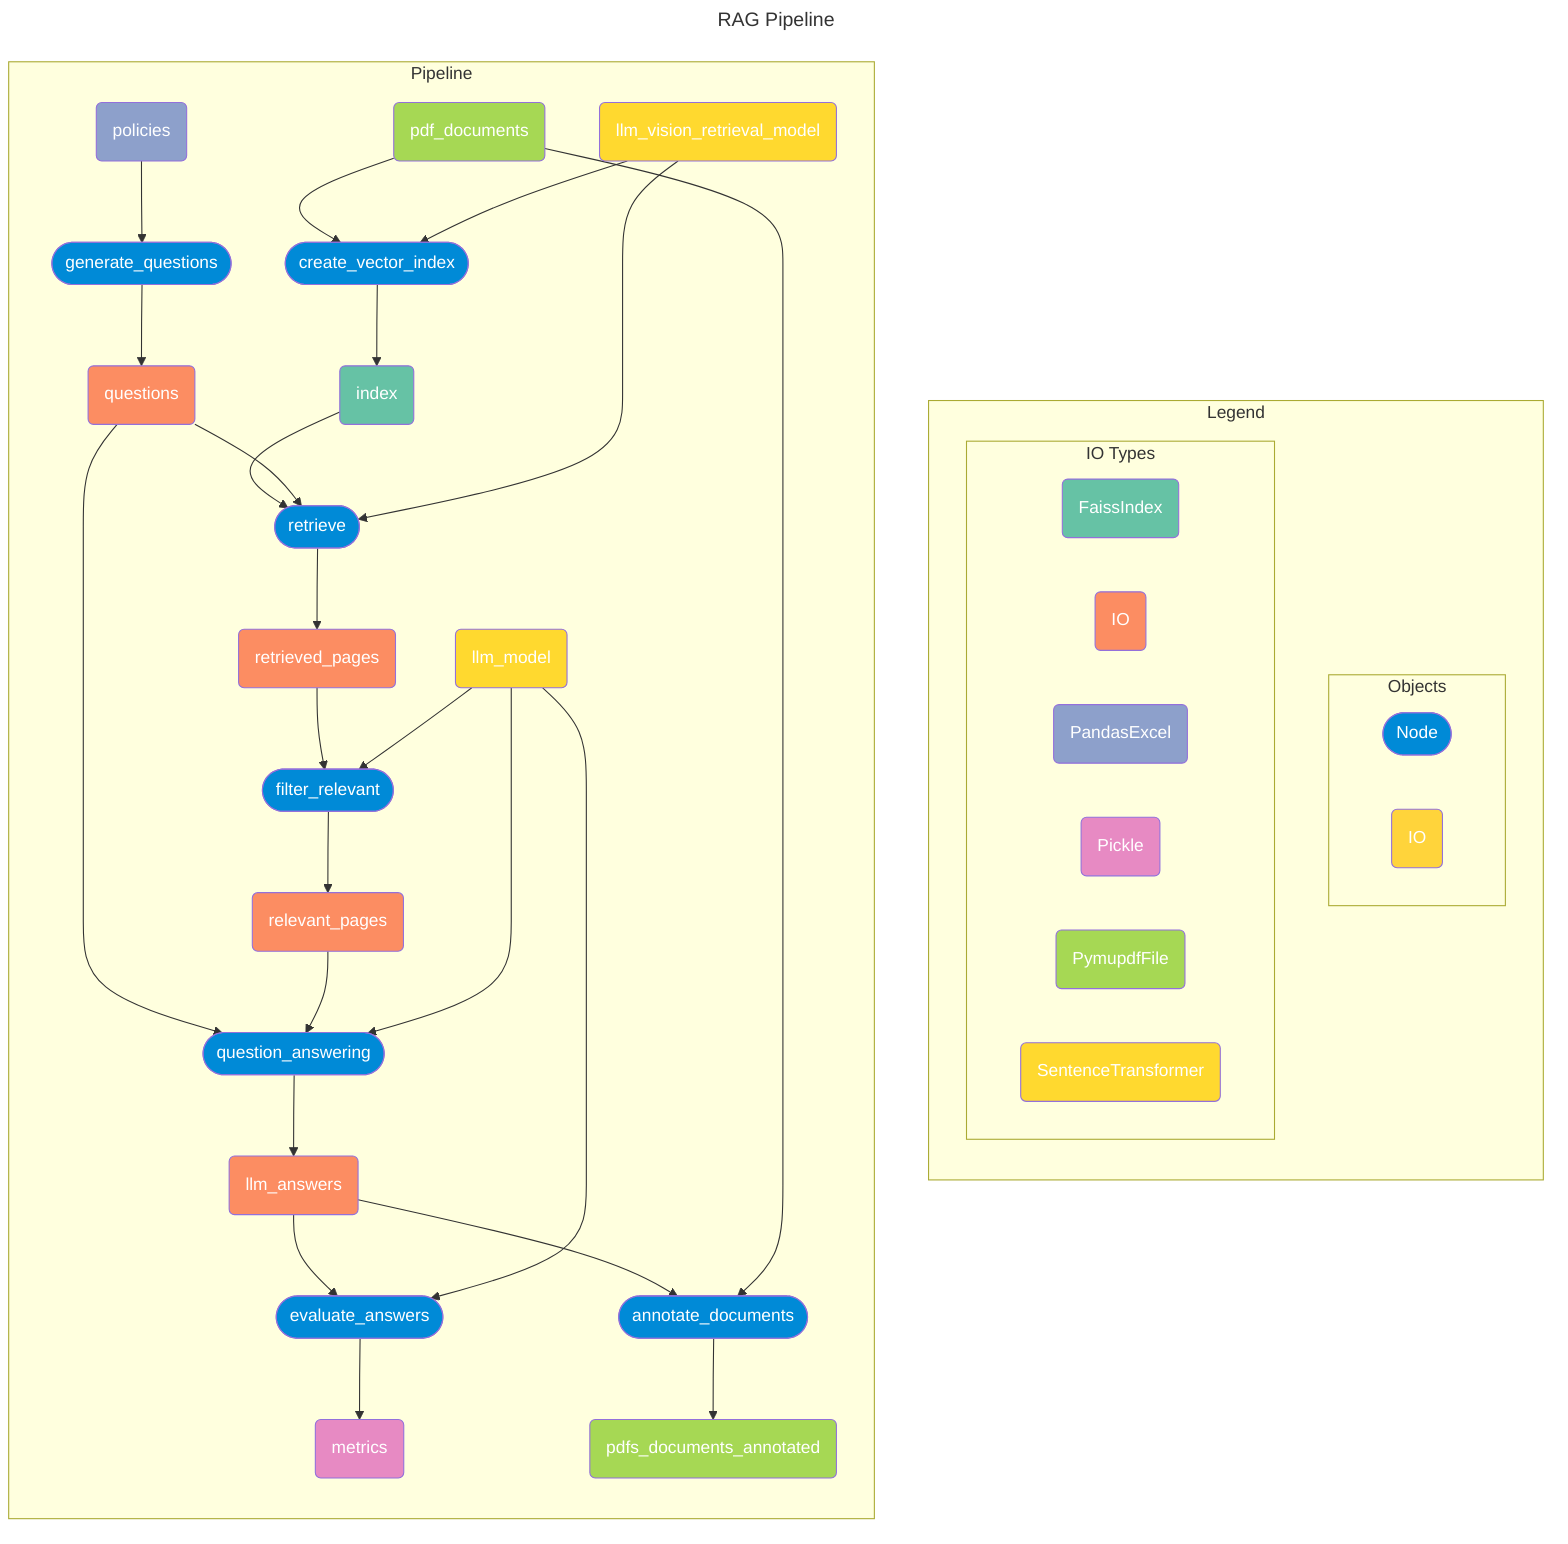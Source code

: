 ---
title: "RAG Pipeline"
---
graph TB
	subgraph legend["Legend"]
		direction TB
		subgraph Objects
			L0([Node]):::node
			L1(IO):::io
		end
		subgraph IO Types
			L00(FaissIndex):::io0
			L01(IO):::io1
			L02(PandasExcel):::io2
			L03(Pickle):::io3
			L04(PymupdfFile):::io4
			L05(SentenceTransformer):::io5
		end
	end

	IO0 --> generate_questions
	generate_questions --> IO1
	IO2 --> create_vector_index
	IO3 --> create_vector_index
	create_vector_index --> IO4
	IO4 --> retrieve
	IO1 --> retrieve
	IO3 --> retrieve
	retrieve --> IO5
	IO5 --> filter_relevant
	IO6 --> filter_relevant
	filter_relevant --> IO7
	IO1 --> question_answering
	IO7 --> question_answering
	IO6 --> question_answering
	question_answering --> IO8
	IO8 --> evaluate_answers
	IO6 --> evaluate_answers
	evaluate_answers --> IO9
	IO8 --> annotate_documents
	IO2 --> annotate_documents
	annotate_documents --> IO10

	subgraph pipeline["Pipeline"]
		direction TB
		generate_questions([generate_questions]):::node
		create_vector_index([create_vector_index]):::node
		retrieve([retrieve]):::node
		filter_relevant([filter_relevant]):::node
		question_answering([question_answering]):::node
		evaluate_answers([evaluate_answers]):::node
		annotate_documents([annotate_documents]):::node
		IO0(policies):::io2
		IO1(questions):::io1
		IO2(pdf_documents):::io4
		IO3(llm_vision_retrieval_model):::io5
		IO4(index):::io0
		IO5(retrieved_pages):::io1
		IO6(llm_model):::io5
		IO7(relevant_pages):::io1
		IO8(llm_answers):::io1
		IO9(metrics):::io3
		IO10(pdfs_documents_annotated):::io4
	end

	classDef node fill:#008AD7,color:#FFF
	classDef io fill:#FFD43B
	classDef io0 fill:#66c2a5
	classDef io1 fill:#fc8d62
	classDef io2 fill:#8da0cb
	classDef io3 fill:#e78ac3
	classDef io4 fill:#a6d854
	classDef io5 fill:#ffd92f